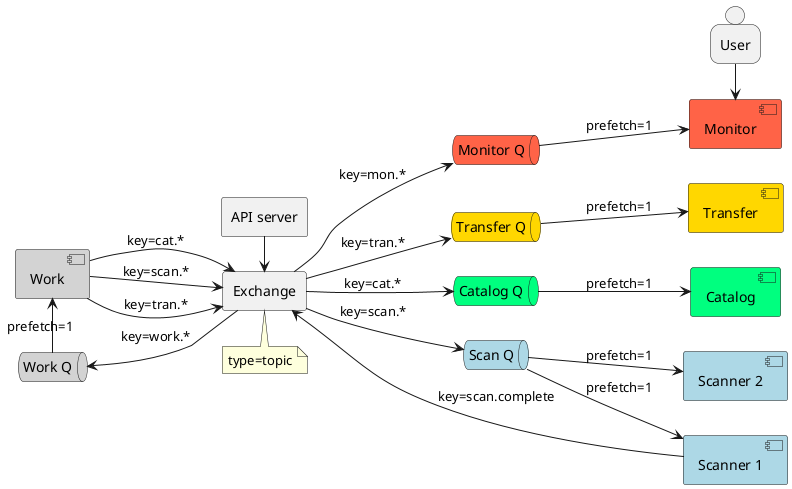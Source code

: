 @startuml queue_structure

left to right direction
agent api_server as "API server" 

together {
    queue wq as "Work Q" #lightgrey
    component work as "Work" #lightgrey
}

together {
    agent pex as "Exchange"
    note top of pex: type=topic
}

pex --> wq : key=work.*
wq -> work : prefetch=1

together {
    queue sq as "Scan Q" #lightblue
    queue tq as "Transfer Q" #gold
    queue cq as "Catalog Q" #springgreen
}

pex --> sq : key=scan.*
pex --> tq : key=tran.*
pex --> cq : key=cat.*

work --> pex : key=scan.*
work --> pex : key=tran.*
work --> pex : key=cat.*

queue mq as "Monitor Q" #tomato
pex --> mq : key=mon.*

together {
    component scan1 as "Scanner 1" #lightblue
    component scan2 as "Scanner 2" #lightblue
}

component tran1 as "Transfer" #gold
component cat1 as "Catalog" #springgreen
together {
    component mon1 as "Monitor" #tomato
    person user as "User"
}

api_server -> pex

sq --> scan1 : prefetch=1
sq --> scan2 : prefetch=1
tq --> tran1 : prefetch=1
cq --> cat1 : prefetch=1
mq --> mon1 : prefetch=1

mon1 <- user

scan1 --> pex : key=scan.complete

@enduml